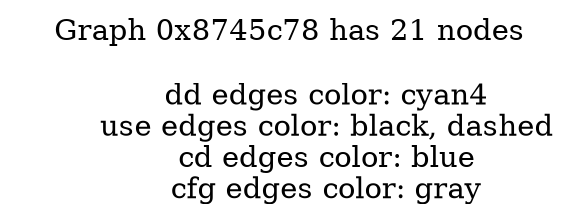 digraph "DependenceGraph" {
compound=true;
label="Graph 0x8745c78 has 21 nodes\n
	dd edges color: cyan4
	use edges color: black, dashed
	cd edges color: blue
	cfg edges color: gray";
}
